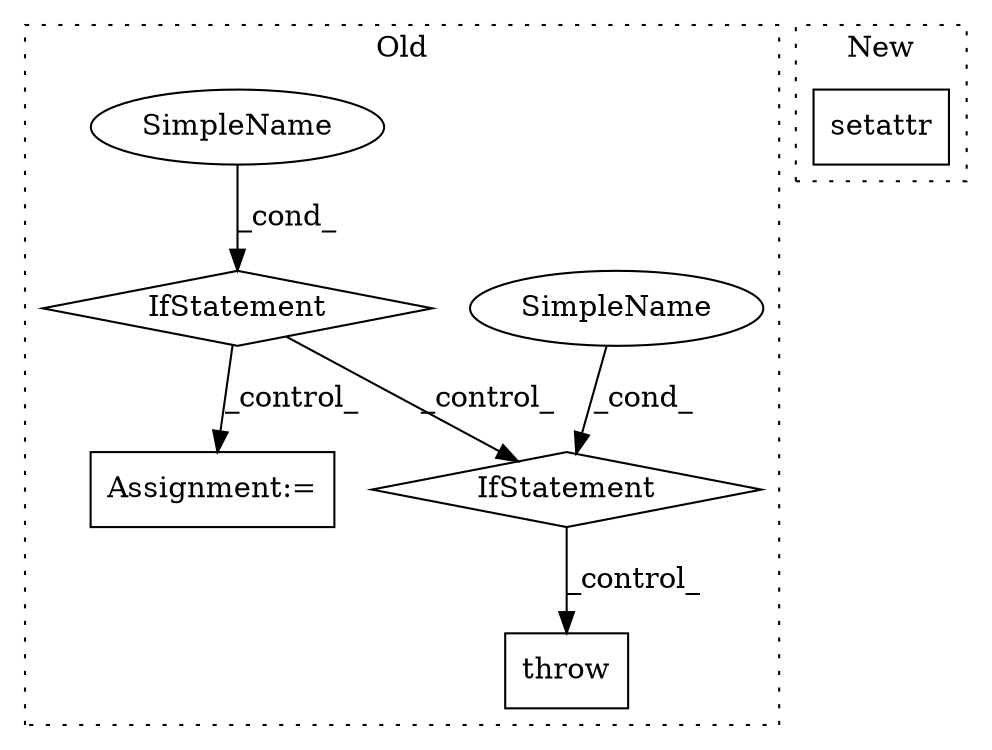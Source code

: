 digraph G {
subgraph cluster0 {
1 [label="throw" a="53" s="1539" l="6" shape="box"];
3 [label="IfStatement" a="25" s="1371,1386" l="4,2" shape="diamond"];
4 [label="SimpleName" a="42" s="" l="" shape="ellipse"];
5 [label="IfStatement" a="25" s="1257,1269" l="4,2" shape="diamond"];
6 [label="SimpleName" a="42" s="" l="" shape="ellipse"];
7 [label="Assignment:=" a="7" s="1876,1950" l="53,2" shape="box"];
label = "Old";
style="dotted";
}
subgraph cluster1 {
2 [label="setattr" a="32" s="1510,1540" l="8,1" shape="box"];
label = "New";
style="dotted";
}
3 -> 1 [label="_control_"];
4 -> 3 [label="_cond_"];
5 -> 3 [label="_control_"];
5 -> 7 [label="_control_"];
6 -> 5 [label="_cond_"];
}